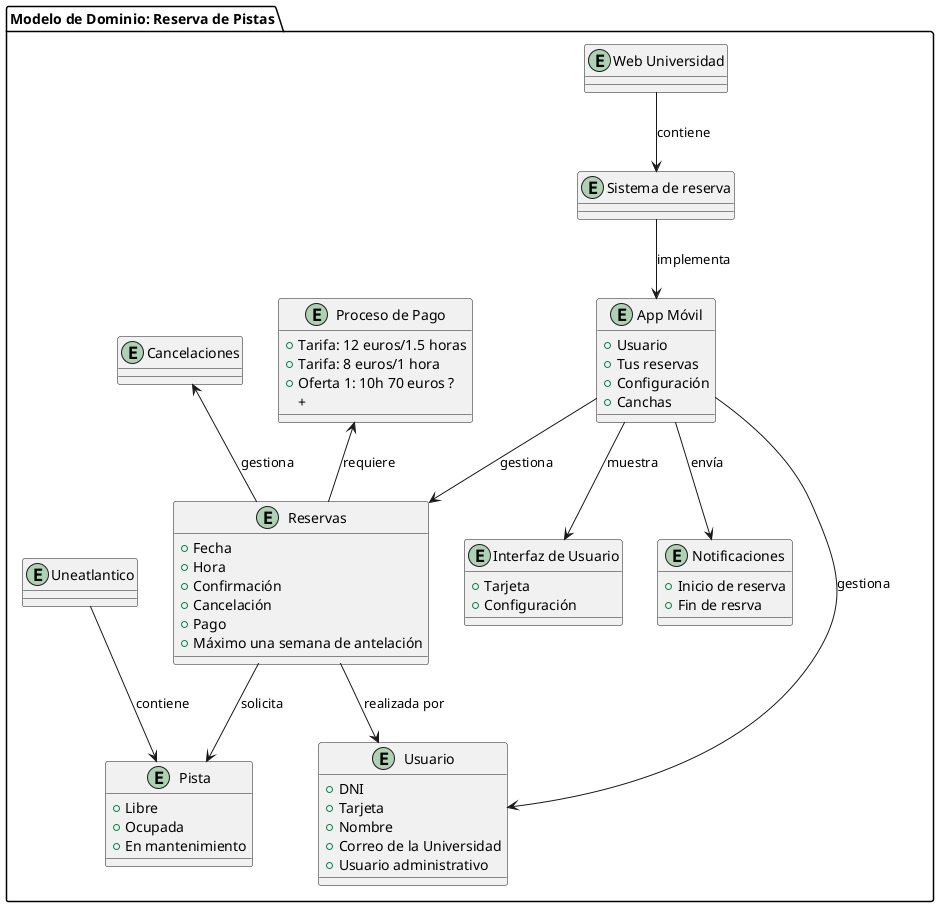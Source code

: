 @startuml Sistema de gestion
package "Modelo de Dominio: Reserva de Pistas" {

entity "Pista" as Pista {
    + Libre
    + Ocupada
    + En mantenimiento
}
entity "Reservas" as Reservas {
    + Fecha 
    + Hora
    + Confirmación 
    + Cancelación 
    + Pago
    + Máximo una semana de antelación
}
entity "Cancelaciones" as Cancels
entity "Usuario" as Usuario {
    + DNI
    + Tarjeta
    + Nombre
    + Correo de la Universidad
    + Usuario administrativo
}
entity "Uneatlantico" as Universidad 
entity "App Móvil" as App {
    + Usuario
    + Tus reservas
    + Configuración
    + Canchas
}
entity "Web Universidad" as Web 
entity "Sistema de reserva" as SG 
entity "Interfaz de Usuario" as UI {
    + Tarjeta
    + Configuración
}
entity "Proceso de Pago" as Pago {
    + Tarifa: 12 euros/1.5 horas
    + Tarifa: 8 euros/1 hora
    + Oferta 1: 10h 70 euros ?
    + 
}
entity "Notificaciones" as Notif {
    + Inicio de reserva
    + Fin de resrva
}

Reservas --> Pista : "solicita"
Reservas --> Usuario : "realizada por"
Cancels <-- Reservas : "gestiona"
Universidad --> Pista : "contiene"
App --> UI : "muestra"
App --> Reservas : "gestiona"
App --> Notif : "envía"
App --> Usuario : "gestiona"
Pago <-- Reservas : "requiere"
Web --> SG : "contiene"
SG --> App : "implementa"

}

@enduml